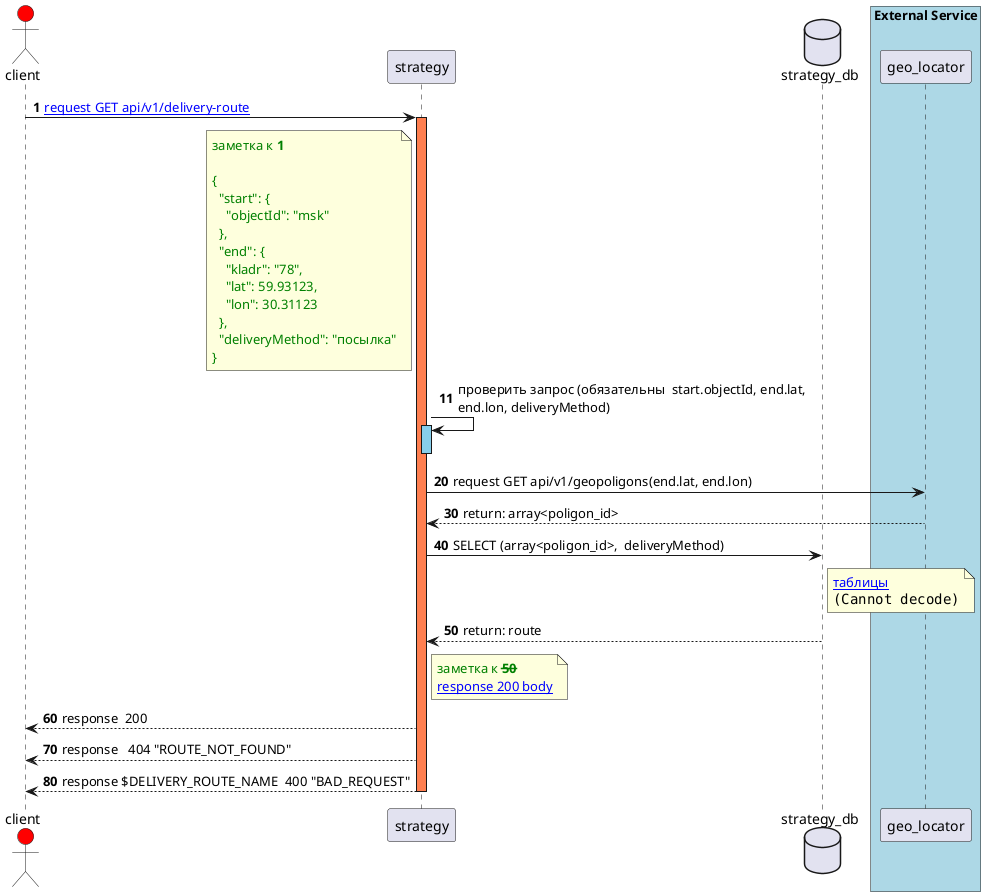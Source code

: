 @startuml
''https://plantuml.com/sequence-diagram
autonumber
'mainframe strategy POST api/v1/delivery-route
'!include skinparams/skinparams.puml
skinparam sequenceMessageAlign left
skinparam maxmessagesize 350
skinparam wrapWidth 250
skinparam NoteFontColor green

Actor client  as gw #red
participant strategy as strategy
database strategy_db as DB
box "External Service" #LightBlue
participant geo_locator as geo_locator
end box

'!includesub /variables/variables.puml !VARIABLES
'!$DELIVERY_ROUTE_NAME = "POST api/v1/delivery-route"
'!$DELIVERY_ROUTE_LINK = "https://samokat.tech/"

'gw -[#red]> strategy: request POST api/v1/delivery-route
'gw -[#red]> strategy: <size: 20> <font color=green><u><b> request POST api/v1/delivery-route
gw -> strategy: [[https://plantuml.com/ru/color request GET api/v1/delivery-route]]

note left strategy
заметка к **%autonumber%**

{
  "start": {
    "objectId": "msk"
  },
  "end": {
    "kladr": "78",
    "lat": 59.93123,
    "lon": 30.31123
  },
  "deliveryMethod": "посылка"
}
end note

activate strategy #coral
autonumber stop
autonumber 11
strategy->strategy: проверить запрос (обязательны  start.objectId, end.lat, end.lon, deliveryMethod)
activate strategy #skyblue
autonumber 20 10
'alt #TECHNOLOGY позитивный сценарий
deactivate strategy
strategy -> geo_locator: request GET api/v1/geopoligons(end.lat, end.lon)
geo_locator --> strategy: return: array<poligon_id>
strategy-> DB: SELECT (array<poligon_id>,  deliveryMethod)

note right DB
[[/images/tables.png таблицы ]]
<img /chart_images/tables.png {scale=0.2}>
'<img https://habrastorage.org/getpro/habr/upload_files/858/7c2/2d6/8587c22d66288f2ea50936b46c45b0cc.jpeg{scale=0.2}>
end note

DB-->strategy: return: route

note right strategy
заметка к --**%autonumber%**--
[[/jsons/delivery_route_response_200.json response 200 body]]
end note

'alt #palegreen маршрут возвращен
strategy --> gw:  response  200
'else #pink маршрут не найден
strategy --> gw:  response   404 "ROUTE_NOT_FOUND"
'end
'else #IMPLEMENTATION Запрос не прошел валидацию
strategy --> gw:  response $DELIVERY_ROUTE_NAME  400 "BAD_REQUEST"
'end
deactivate strategy
@enduml